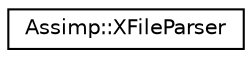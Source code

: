 digraph "Graphical Class Hierarchy"
{
  edge [fontname="Helvetica",fontsize="10",labelfontname="Helvetica",labelfontsize="10"];
  node [fontname="Helvetica",fontsize="10",shape=record];
  rankdir="LR";
  Node1 [label="Assimp::XFileParser",height=0.2,width=0.4,color="black", fillcolor="white", style="filled",URL="$class_assimp_1_1_x_file_parser.html"];
}
